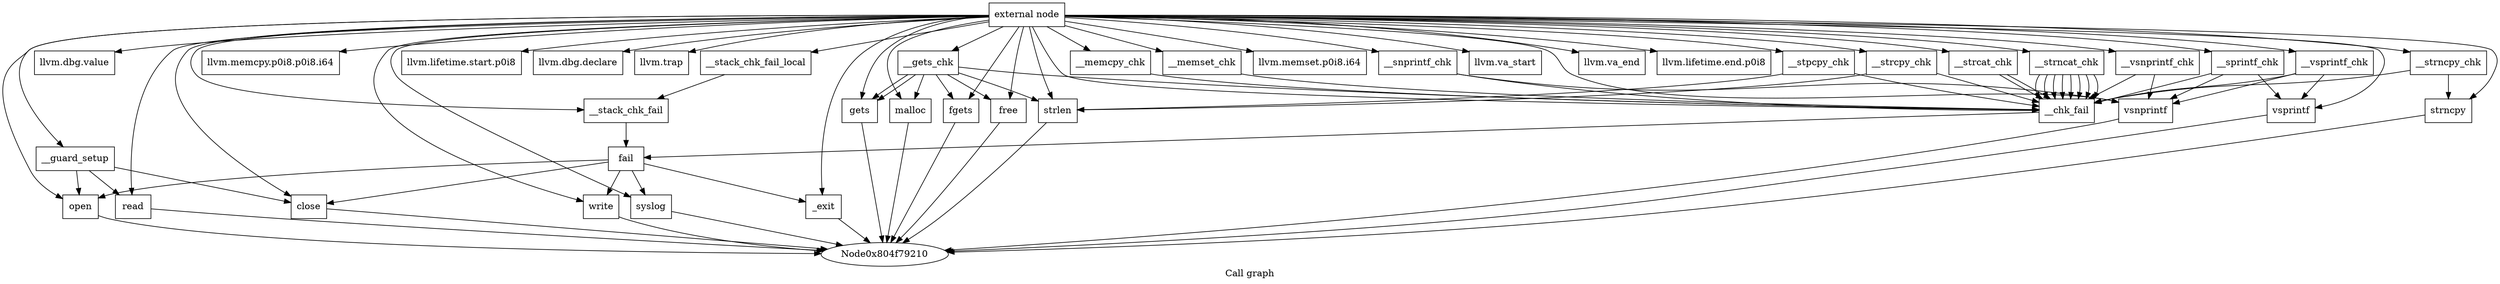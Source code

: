 digraph "Call graph" {
	label="Call graph";

	Node0x804f791e0 [shape=record,label="{external node}"];
	Node0x804f791e0 -> Node0x804f79270;
	Node0x804f791e0 -> Node0x804f792d0;
	Node0x804f791e0 -> Node0x804f793f0;
	Node0x804f791e0 -> Node0x804f79330;
	Node0x804f791e0 -> Node0x804f79390;
	Node0x804f791e0 -> Node0x804f79450;
	Node0x804f791e0 -> Node0x804f79630;
	Node0x804f791e0 -> Node0x804f79510;
	Node0x804f791e0 -> Node0x804f79570;
	Node0x804f791e0 -> Node0x804f79690;
	Node0x804f791e0 -> Node0x804f796f0;
	Node0x804f791e0 -> Node0x804f79750;
	Node0x804f791e0 -> Node0x804f795d0;
	Node0x804f791e0 -> Node0x804f797b0;
	Node0x804f791e0 -> Node0x804f79810;
	Node0x804f791e0 -> Node0x804f79870;
	Node0x804f791e0 -> Node0x804f798d0;
	Node0x804f791e0 -> Node0x804f79930;
	Node0x804f791e0 -> Node0x804f79990;
	Node0x804f791e0 -> Node0x804f799f0;
	Node0x804f791e0 -> Node0x804f79a50;
	Node0x804f791e0 -> Node0x804f79ab0;
	Node0x804f791e0 -> Node0x804f79b10;
	Node0x804f791e0 -> Node0x804f79b70;
	Node0x804f791e0 -> Node0x804f79bd0;
	Node0x804f791e0 -> Node0x804f79c90;
	Node0x804f791e0 -> Node0x804f79c30;
	Node0x804f791e0 -> Node0x804f79cf0;
	Node0x804f791e0 -> Node0x804f79d50;
	Node0x804f791e0 -> Node0x804f79db0;
	Node0x804f791e0 -> Node0x804f79e10;
	Node0x804f791e0 -> Node0x804f79e70;
	Node0x804f791e0 -> Node0x804f79ed0;
	Node0x804f791e0 -> Node0x804f79f30;
	Node0x804f791e0 -> Node0x804f79f90;
	Node0x804f791e0 -> Node0x804f79ff0;
	Node0x804f791e0 -> Node0x804f7a050;
	Node0x804f791e0 -> Node0x804f7a0b0;
	Node0x804f791e0 -> Node0x804f7a110;
	Node0x804f79270 [shape=record,label="{__guard_setup}"];
	Node0x804f79270 -> Node0x804f792d0;
	Node0x804f79270 -> Node0x804f79330;
	Node0x804f79270 -> Node0x804f79390;
	Node0x804f792d0 [shape=record,label="{open}"];
	Node0x804f792d0 -> Node0x804f79210;
	Node0x804f793f0 [shape=record,label="{llvm.dbg.value}"];
	Node0x804f79330 [shape=record,label="{read}"];
	Node0x804f79330 -> Node0x804f79210;
	Node0x804f79390 [shape=record,label="{close}"];
	Node0x804f79390 -> Node0x804f79210;
	Node0x804f79450 [shape=record,label="{__stack_chk_fail}"];
	Node0x804f79450 -> Node0x804f794b0;
	Node0x804f794b0 [shape=record,label="{fail}"];
	Node0x804f794b0 -> Node0x804f792d0;
	Node0x804f794b0 -> Node0x804f79510;
	Node0x804f794b0 -> Node0x804f79390;
	Node0x804f794b0 -> Node0x804f79570;
	Node0x804f794b0 -> Node0x804f795d0;
	Node0x804f79630 [shape=record,label="{llvm.memcpy.p0i8.p0i8.i64}"];
	Node0x804f79510 [shape=record,label="{write}"];
	Node0x804f79510 -> Node0x804f79210;
	Node0x804f79570 [shape=record,label="{syslog}"];
	Node0x804f79570 -> Node0x804f79210;
	Node0x804f79690 [shape=record,label="{llvm.lifetime.start.p0i8}"];
	Node0x804f796f0 [shape=record,label="{llvm.dbg.declare}"];
	Node0x804f79750 [shape=record,label="{llvm.trap}"];
	Node0x804f795d0 [shape=record,label="{_exit}"];
	Node0x804f795d0 -> Node0x804f79210;
	Node0x804f797b0 [shape=record,label="{__chk_fail}"];
	Node0x804f797b0 -> Node0x804f794b0;
	Node0x804f79810 [shape=record,label="{__stack_chk_fail_local}"];
	Node0x804f79810 -> Node0x804f79450;
	Node0x804f79870 [shape=record,label="{__gets_chk}"];
	Node0x804f79870 -> Node0x804f798d0;
	Node0x804f79870 -> Node0x804f79930;
	Node0x804f79870 -> Node0x804f798d0;
	Node0x804f79870 -> Node0x804f79990;
	Node0x804f79870 -> Node0x804f799f0;
	Node0x804f79870 -> Node0x804f797b0;
	Node0x804f79870 -> Node0x804f79a50;
	Node0x804f798d0 [shape=record,label="{gets}"];
	Node0x804f798d0 -> Node0x804f79210;
	Node0x804f79930 [shape=record,label="{malloc}"];
	Node0x804f79930 -> Node0x804f79210;
	Node0x804f79990 [shape=record,label="{fgets}"];
	Node0x804f79990 -> Node0x804f79210;
	Node0x804f799f0 [shape=record,label="{strlen}"];
	Node0x804f799f0 -> Node0x804f79210;
	Node0x804f79a50 [shape=record,label="{free}"];
	Node0x804f79a50 -> Node0x804f79210;
	Node0x804f79ab0 [shape=record,label="{__memcpy_chk}"];
	Node0x804f79ab0 -> Node0x804f797b0;
	Node0x804f79b10 [shape=record,label="{__memset_chk}"];
	Node0x804f79b10 -> Node0x804f797b0;
	Node0x804f79b70 [shape=record,label="{llvm.memset.p0i8.i64}"];
	Node0x804f79bd0 [shape=record,label="{__snprintf_chk}"];
	Node0x804f79bd0 -> Node0x804f797b0;
	Node0x804f79bd0 -> Node0x804f79c30;
	Node0x804f79c90 [shape=record,label="{llvm.va_start}"];
	Node0x804f79c30 [shape=record,label="{vsnprintf}"];
	Node0x804f79c30 -> Node0x804f79210;
	Node0x804f79cf0 [shape=record,label="{llvm.va_end}"];
	Node0x804f79d50 [shape=record,label="{llvm.lifetime.end.p0i8}"];
	Node0x804f79db0 [shape=record,label="{__sprintf_chk}"];
	Node0x804f79db0 -> Node0x804f79e10;
	Node0x804f79db0 -> Node0x804f79c30;
	Node0x804f79db0 -> Node0x804f797b0;
	Node0x804f79e10 [shape=record,label="{vsprintf}"];
	Node0x804f79e10 -> Node0x804f79210;
	Node0x804f79e70 [shape=record,label="{__stpcpy_chk}"];
	Node0x804f79e70 -> Node0x804f799f0;
	Node0x804f79e70 -> Node0x804f797b0;
	Node0x804f79ed0 [shape=record,label="{__strcat_chk}"];
	Node0x804f79ed0 -> Node0x804f797b0;
	Node0x804f79ed0 -> Node0x804f797b0;
	Node0x804f79f30 [shape=record,label="{__strcpy_chk}"];
	Node0x804f79f30 -> Node0x804f799f0;
	Node0x804f79f30 -> Node0x804f797b0;
	Node0x804f79f90 [shape=record,label="{__strncat_chk}"];
	Node0x804f79f90 -> Node0x804f797b0;
	Node0x804f79f90 -> Node0x804f797b0;
	Node0x804f79f90 -> Node0x804f797b0;
	Node0x804f79f90 -> Node0x804f797b0;
	Node0x804f79f90 -> Node0x804f797b0;
	Node0x804f79f90 -> Node0x804f797b0;
	Node0x804f79f90 -> Node0x804f797b0;
	Node0x804f79f90 -> Node0x804f797b0;
	Node0x804f79ff0 [shape=record,label="{__strncpy_chk}"];
	Node0x804f79ff0 -> Node0x804f797b0;
	Node0x804f79ff0 -> Node0x804f7a050;
	Node0x804f7a050 [shape=record,label="{strncpy}"];
	Node0x804f7a050 -> Node0x804f79210;
	Node0x804f7a0b0 [shape=record,label="{__vsnprintf_chk}"];
	Node0x804f7a0b0 -> Node0x804f797b0;
	Node0x804f7a0b0 -> Node0x804f79c30;
	Node0x804f7a110 [shape=record,label="{__vsprintf_chk}"];
	Node0x804f7a110 -> Node0x804f79e10;
	Node0x804f7a110 -> Node0x804f79c30;
	Node0x804f7a110 -> Node0x804f797b0;
}
